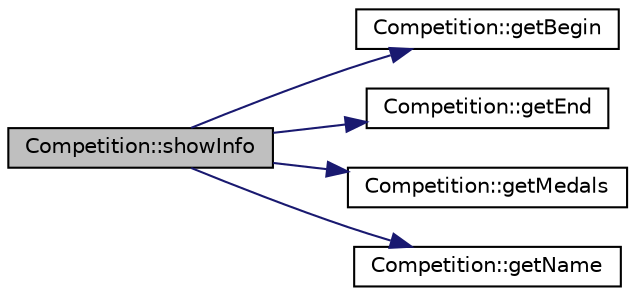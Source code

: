 digraph "Competition::showInfo"
{
 // LATEX_PDF_SIZE
  edge [fontname="Helvetica",fontsize="10",labelfontname="Helvetica",labelfontsize="10"];
  node [fontname="Helvetica",fontsize="10",shape=record];
  rankdir="LR";
  Node1 [label="Competition::showInfo",height=0.2,width=0.4,color="black", fillcolor="grey75", style="filled", fontcolor="black",tooltip=" "];
  Node1 -> Node2 [color="midnightblue",fontsize="10",style="solid",fontname="Helvetica"];
  Node2 [label="Competition::getBegin",height=0.2,width=0.4,color="black", fillcolor="white", style="filled",URL="$class_competition.html#ae498843533e4ff66894dfa89b9eb6a25",tooltip=" "];
  Node1 -> Node3 [color="midnightblue",fontsize="10",style="solid",fontname="Helvetica"];
  Node3 [label="Competition::getEnd",height=0.2,width=0.4,color="black", fillcolor="white", style="filled",URL="$class_competition.html#aa3ab169eb31dd6d161f9f908989e843f",tooltip=" "];
  Node1 -> Node4 [color="midnightblue",fontsize="10",style="solid",fontname="Helvetica"];
  Node4 [label="Competition::getMedals",height=0.2,width=0.4,color="black", fillcolor="white", style="filled",URL="$class_competition.html#a20b5adb7f4751c6afd6d3bb16605ab58",tooltip=" "];
  Node1 -> Node5 [color="midnightblue",fontsize="10",style="solid",fontname="Helvetica"];
  Node5 [label="Competition::getName",height=0.2,width=0.4,color="black", fillcolor="white", style="filled",URL="$class_competition.html#a96f44ffcbc6ef141aa4901732b502fc9",tooltip=" "];
}
